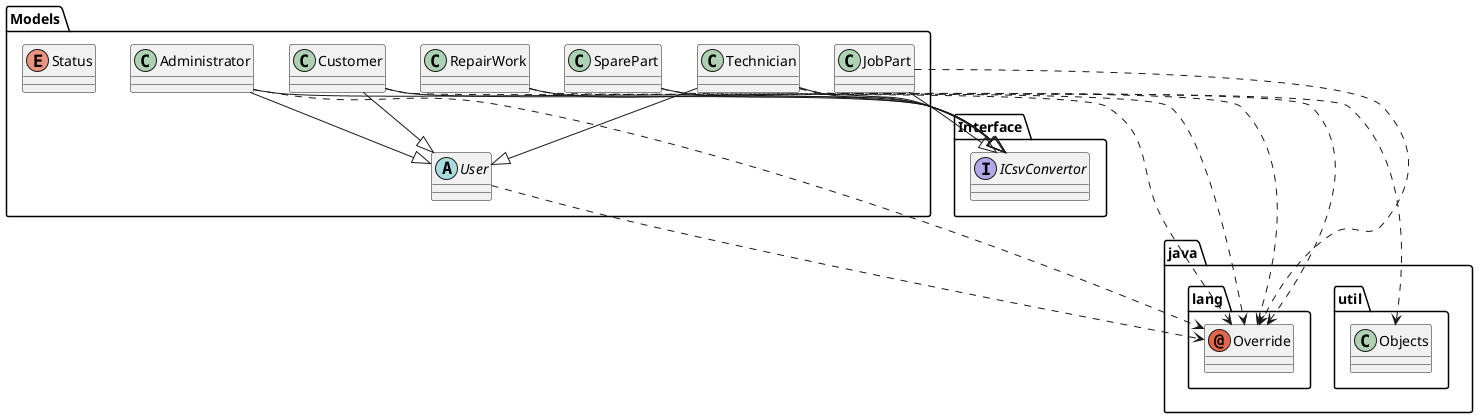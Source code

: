 @startuml
abstract class Models.User
annotation java.lang.Override
class Models.Administrator
class Models.Customer
class Models.JobPart
class Models.RepairWork
class Models.SparePart
class Models.Technician
class java.util.Objects
enum Models.Status
interface Interface.ICsvConvertor
Models.User ..> java.lang.Override
Models.Administrator --|> Models.User
Models.Administrator ..> java.lang.Override
Models.Administrator --|> Interface.ICsvConvertor
Models.Customer --|> Models.User
Models.Customer ..> java.lang.Override
Models.Customer --|> Interface.ICsvConvertor
Models.JobPart ..> java.lang.Override
Models.JobPart --|> Interface.ICsvConvertor
Models.RepairWork ..> java.lang.Override
Models.RepairWork --|> Interface.ICsvConvertor
Models.SparePart ..> java.lang.Override
Models.SparePart --|> Interface.ICsvConvertor
Models.Technician --|> Models.User
Models.Technician ..> java.lang.Override
Models.Technician ..> java.util.Objects
Models.Technician --|> Interface.ICsvConvertor
@enduml